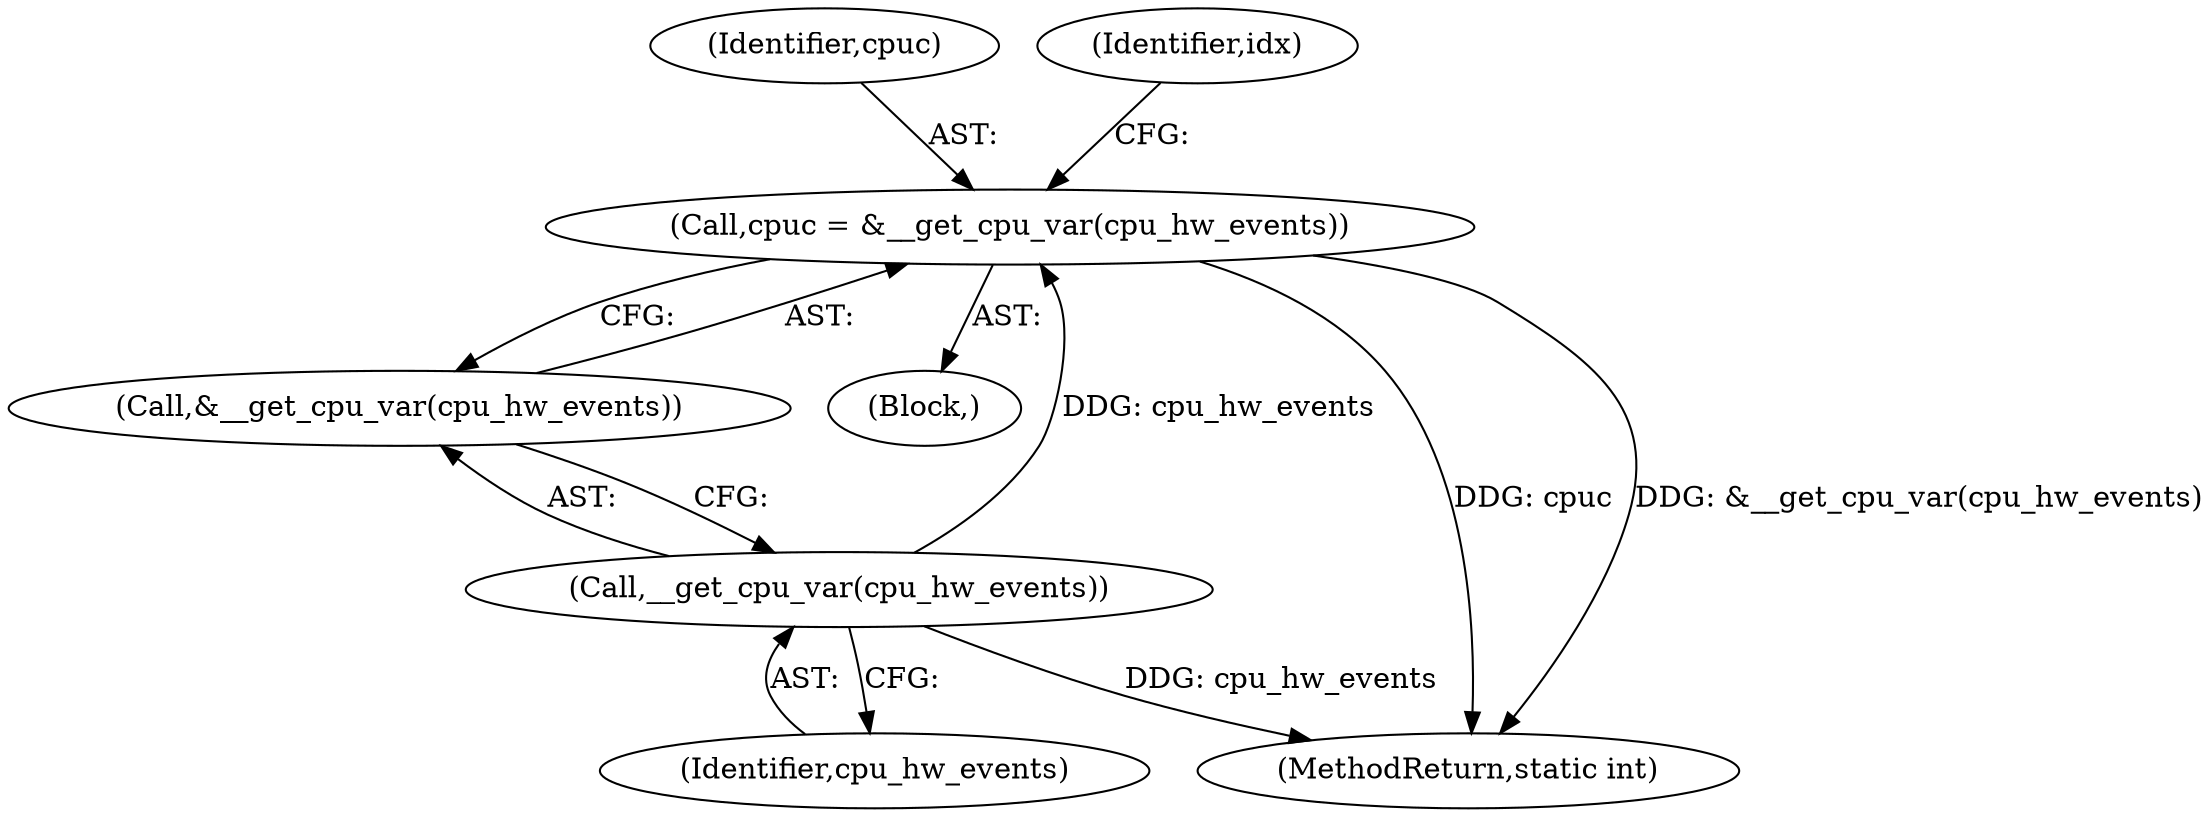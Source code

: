 digraph "0_linux_a8b0ca17b80e92faab46ee7179ba9e99ccb61233_49@pointer" {
"1000121" [label="(Call,cpuc = &__get_cpu_var(cpu_hw_events))"];
"1000124" [label="(Call,__get_cpu_var(cpu_hw_events))"];
"1000122" [label="(Identifier,cpuc)"];
"1000123" [label="(Call,&__get_cpu_var(cpu_hw_events))"];
"1000106" [label="(Block,)"];
"1000219" [label="(MethodReturn,static int)"];
"1000125" [label="(Identifier,cpu_hw_events)"];
"1000121" [label="(Call,cpuc = &__get_cpu_var(cpu_hw_events))"];
"1000128" [label="(Identifier,idx)"];
"1000124" [label="(Call,__get_cpu_var(cpu_hw_events))"];
"1000121" -> "1000106"  [label="AST: "];
"1000121" -> "1000123"  [label="CFG: "];
"1000122" -> "1000121"  [label="AST: "];
"1000123" -> "1000121"  [label="AST: "];
"1000128" -> "1000121"  [label="CFG: "];
"1000121" -> "1000219"  [label="DDG: &__get_cpu_var(cpu_hw_events)"];
"1000121" -> "1000219"  [label="DDG: cpuc"];
"1000124" -> "1000121"  [label="DDG: cpu_hw_events"];
"1000124" -> "1000123"  [label="AST: "];
"1000124" -> "1000125"  [label="CFG: "];
"1000125" -> "1000124"  [label="AST: "];
"1000123" -> "1000124"  [label="CFG: "];
"1000124" -> "1000219"  [label="DDG: cpu_hw_events"];
}
